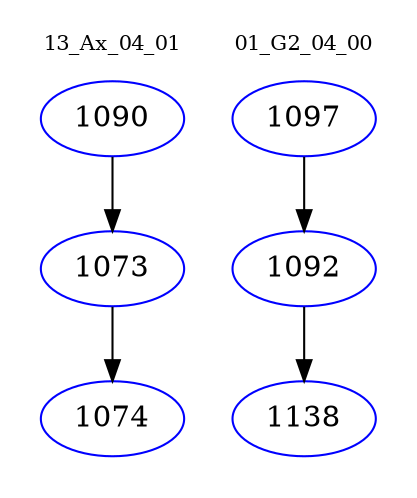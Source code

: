 digraph{
subgraph cluster_0 {
color = white
label = "13_Ax_04_01";
fontsize=10;
T0_1090 [label="1090", color="blue"]
T0_1090 -> T0_1073 [color="black"]
T0_1073 [label="1073", color="blue"]
T0_1073 -> T0_1074 [color="black"]
T0_1074 [label="1074", color="blue"]
}
subgraph cluster_1 {
color = white
label = "01_G2_04_00";
fontsize=10;
T1_1097 [label="1097", color="blue"]
T1_1097 -> T1_1092 [color="black"]
T1_1092 [label="1092", color="blue"]
T1_1092 -> T1_1138 [color="black"]
T1_1138 [label="1138", color="blue"]
}
}
